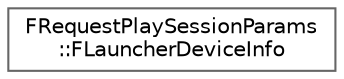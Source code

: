 digraph "Graphical Class Hierarchy"
{
 // INTERACTIVE_SVG=YES
 // LATEX_PDF_SIZE
  bgcolor="transparent";
  edge [fontname=Helvetica,fontsize=10,labelfontname=Helvetica,labelfontsize=10];
  node [fontname=Helvetica,fontsize=10,shape=box,height=0.2,width=0.4];
  rankdir="LR";
  Node0 [id="Node000000",label="FRequestPlaySessionParams\l::FLauncherDeviceInfo",height=0.2,width=0.4,color="grey40", fillcolor="white", style="filled",URL="$d7/d7a/structFRequestPlaySessionParams_1_1FLauncherDeviceInfo.html",tooltip=" "];
}
